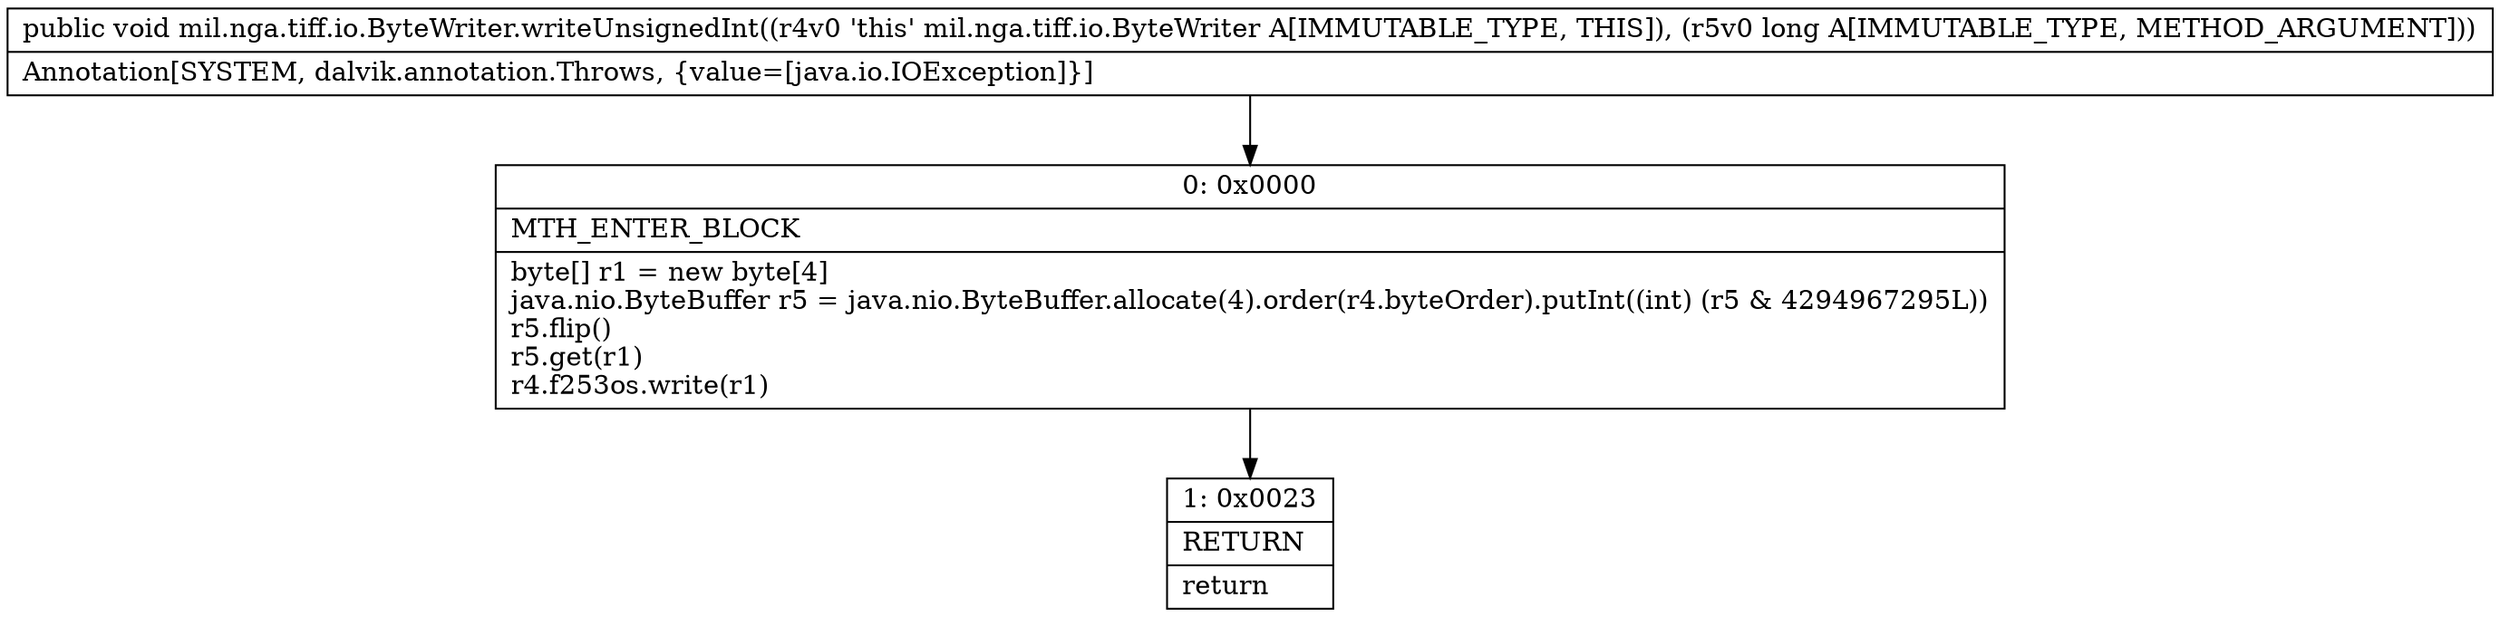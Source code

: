 digraph "CFG formil.nga.tiff.io.ByteWriter.writeUnsignedInt(J)V" {
Node_0 [shape=record,label="{0\:\ 0x0000|MTH_ENTER_BLOCK\l|byte[] r1 = new byte[4]\ljava.nio.ByteBuffer r5 = java.nio.ByteBuffer.allocate(4).order(r4.byteOrder).putInt((int) (r5 & 4294967295L))\lr5.flip()\lr5.get(r1)\lr4.f253os.write(r1)\l}"];
Node_1 [shape=record,label="{1\:\ 0x0023|RETURN\l|return\l}"];
MethodNode[shape=record,label="{public void mil.nga.tiff.io.ByteWriter.writeUnsignedInt((r4v0 'this' mil.nga.tiff.io.ByteWriter A[IMMUTABLE_TYPE, THIS]), (r5v0 long A[IMMUTABLE_TYPE, METHOD_ARGUMENT]))  | Annotation[SYSTEM, dalvik.annotation.Throws, \{value=[java.io.IOException]\}]\l}"];
MethodNode -> Node_0;
Node_0 -> Node_1;
}

